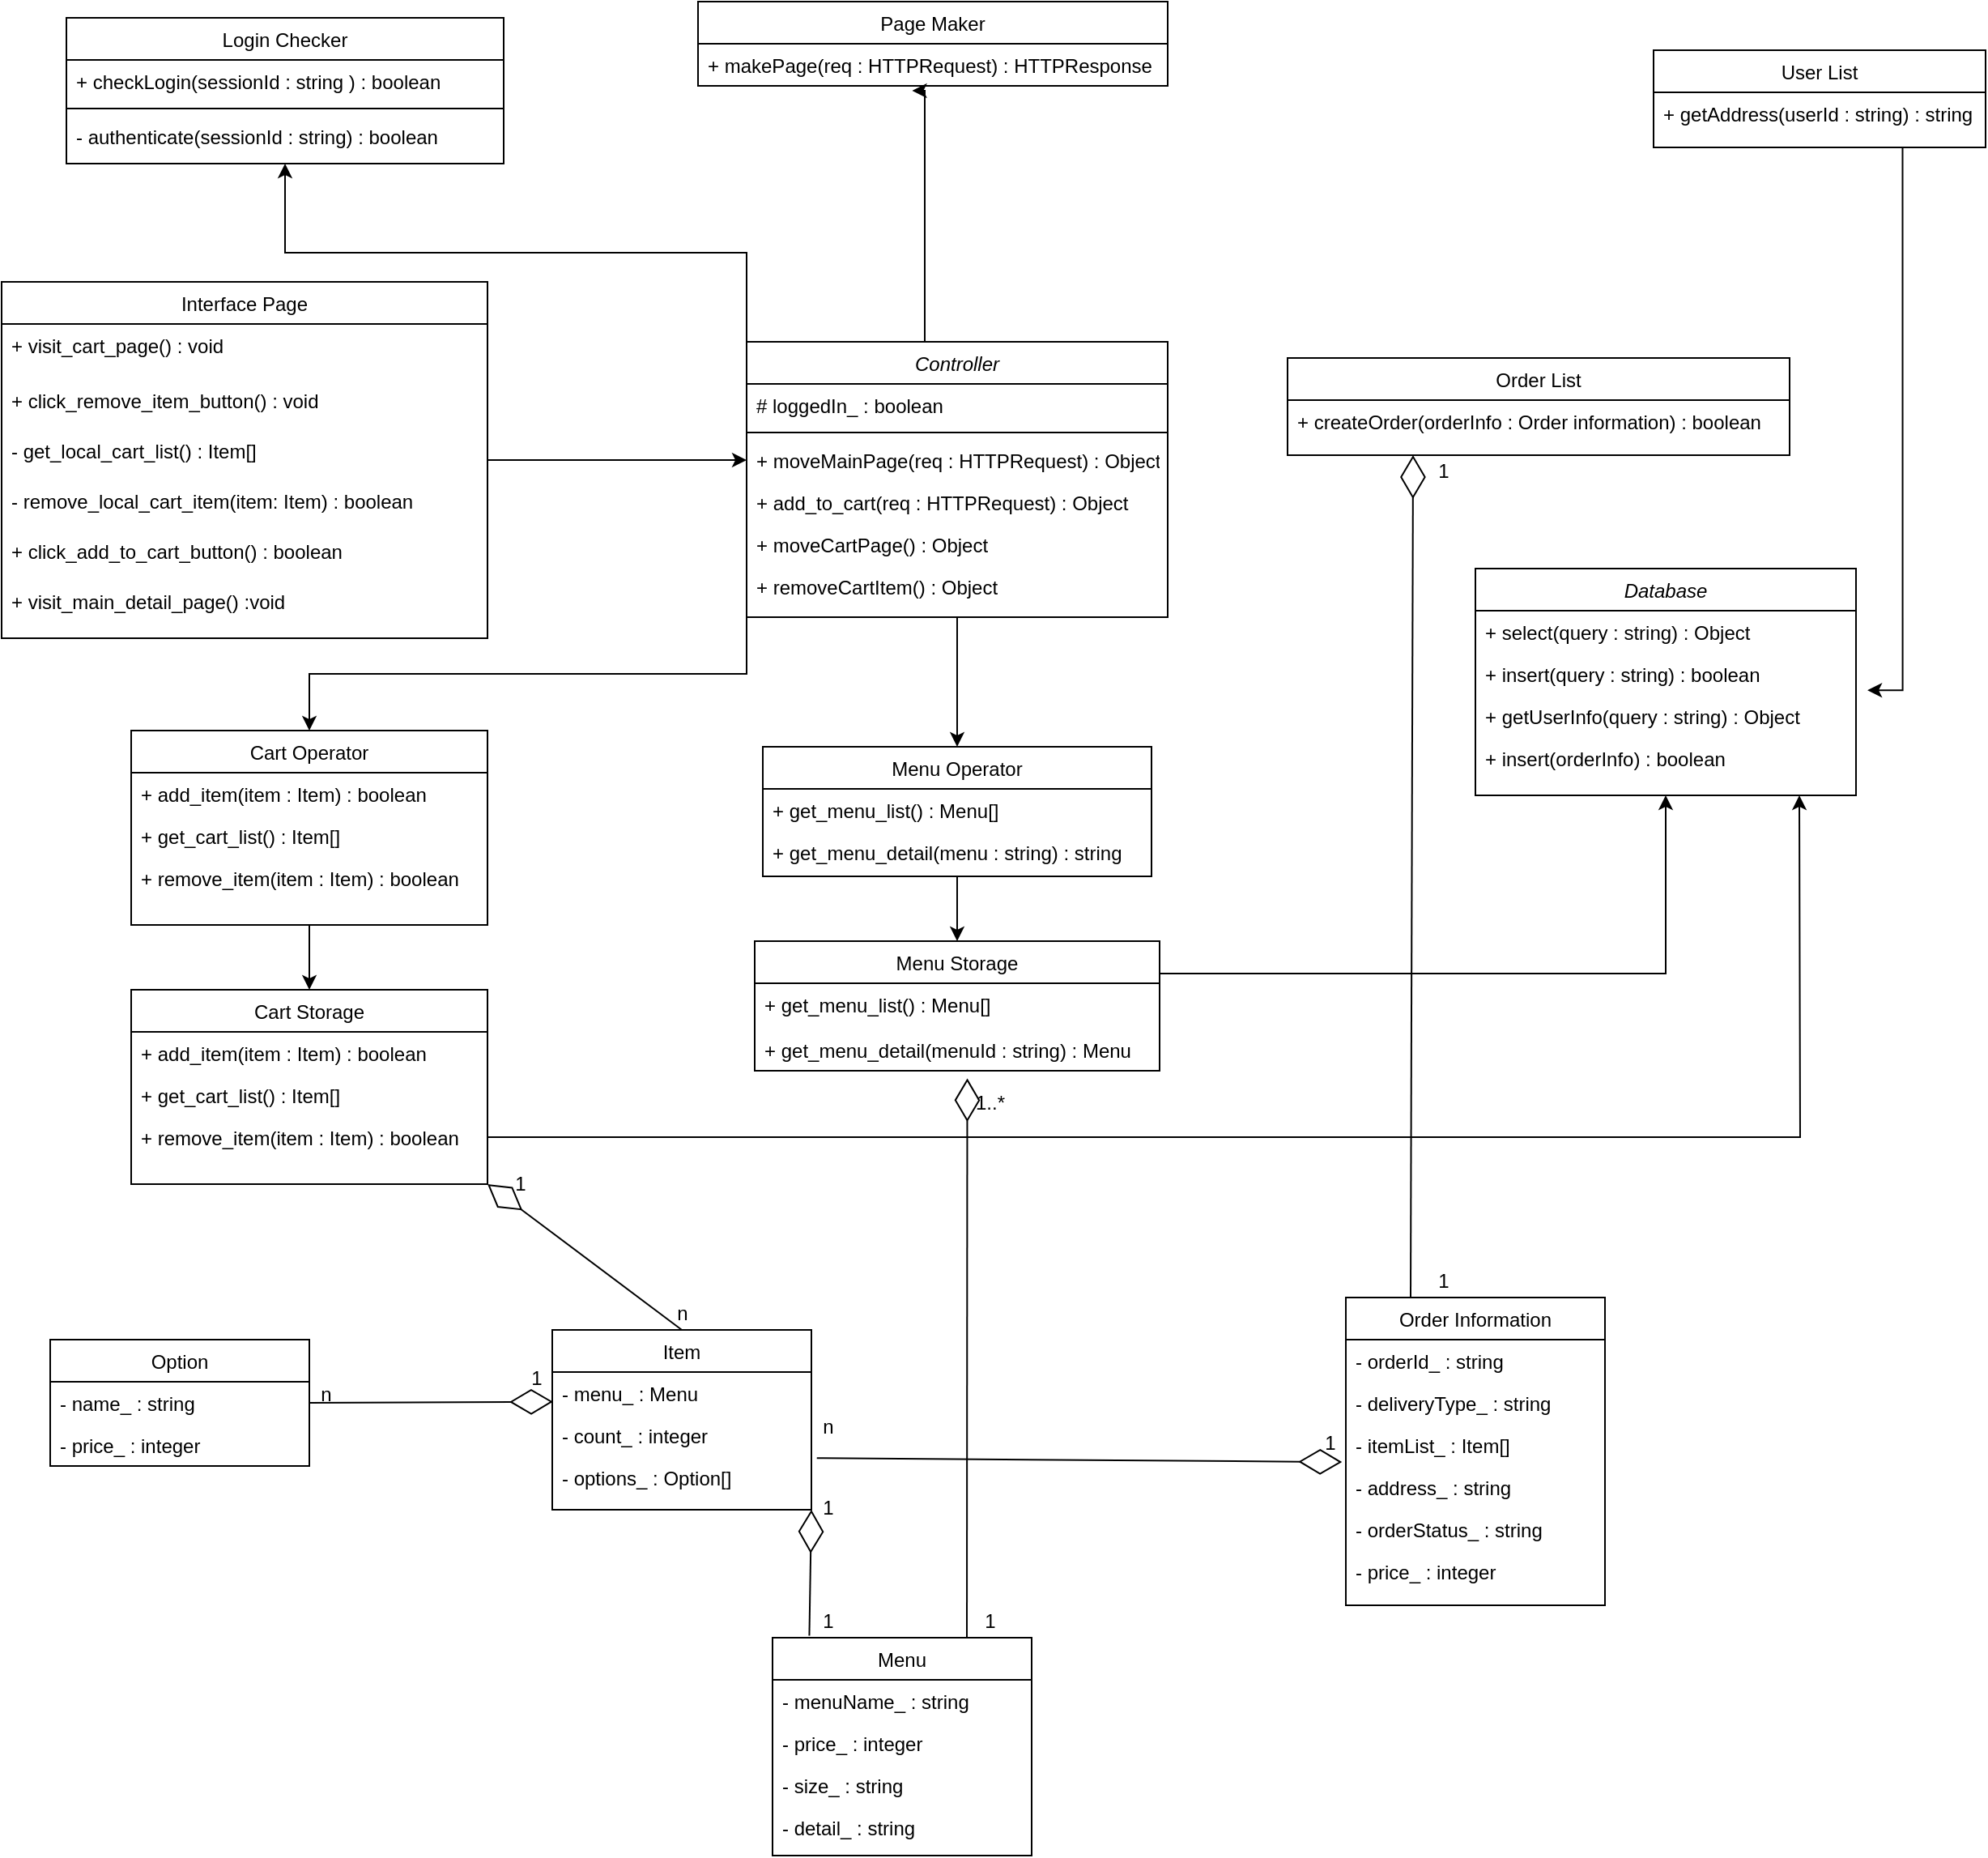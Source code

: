 <mxfile version="14.6.12" type="onedrive"><diagram id="1dLgHRl-IHFtpk0HVeJ2" name="Page-1"><mxGraphModel dx="1351" dy="921" grid="1" gridSize="10" guides="1" tooltips="1" connect="1" arrows="1" fold="1" page="1" pageScale="1" pageWidth="1654" pageHeight="1169" math="0" shadow="0"><root><mxCell id="0"/><mxCell id="1" parent="0"/><mxCell id="giQ98dO0JdtS1RLDbvFb-123" style="edgeStyle=orthogonalEdgeStyle;rounded=0;orthogonalLoop=1;jettySize=auto;html=1;exitX=0;exitY=0;exitDx=0;exitDy=0;entryX=0.5;entryY=1;entryDx=0;entryDy=0;" edge="1" parent="1" source="giQ98dO0JdtS1RLDbvFb-46" target="giQ98dO0JdtS1RLDbvFb-118"><mxGeometry relative="1" as="geometry"/></mxCell><mxCell id="giQ98dO0JdtS1RLDbvFb-125" style="edgeStyle=orthogonalEdgeStyle;rounded=0;orthogonalLoop=1;jettySize=auto;html=1;exitX=0;exitY=1;exitDx=0;exitDy=0;entryX=0.5;entryY=0;entryDx=0;entryDy=0;" edge="1" parent="1" source="giQ98dO0JdtS1RLDbvFb-46" target="giQ98dO0JdtS1RLDbvFb-60"><mxGeometry relative="1" as="geometry"/></mxCell><mxCell id="giQ98dO0JdtS1RLDbvFb-126" style="edgeStyle=orthogonalEdgeStyle;rounded=0;orthogonalLoop=1;jettySize=auto;html=1;entryX=0.5;entryY=0;entryDx=0;entryDy=0;" edge="1" parent="1" source="giQ98dO0JdtS1RLDbvFb-46" target="giQ98dO0JdtS1RLDbvFb-56"><mxGeometry relative="1" as="geometry"/></mxCell><mxCell id="giQ98dO0JdtS1RLDbvFb-46" value="Controller" style="swimlane;fontStyle=2;align=center;verticalAlign=top;childLayout=stackLayout;horizontal=1;startSize=26;horizontalStack=0;resizeParent=1;resizeLast=0;collapsible=1;marginBottom=0;rounded=0;shadow=0;strokeWidth=1;" vertex="1" parent="1"><mxGeometry x="510" y="250" width="260" height="170" as="geometry"><mxRectangle x="220" y="120" width="160" height="26" as="alternateBounds"/></mxGeometry></mxCell><mxCell id="giQ98dO0JdtS1RLDbvFb-47" value="# loggedIn_ : boolean" style="text;align=left;verticalAlign=top;spacingLeft=4;spacingRight=4;overflow=hidden;rotatable=0;points=[[0,0.5],[1,0.5]];portConstraint=eastwest;" vertex="1" parent="giQ98dO0JdtS1RLDbvFb-46"><mxGeometry y="26" width="260" height="26" as="geometry"/></mxCell><mxCell id="giQ98dO0JdtS1RLDbvFb-48" value="" style="line;html=1;strokeWidth=1;align=left;verticalAlign=middle;spacingTop=-1;spacingLeft=3;spacingRight=3;rotatable=0;labelPosition=right;points=[];portConstraint=eastwest;" vertex="1" parent="giQ98dO0JdtS1RLDbvFb-46"><mxGeometry y="52" width="260" height="8" as="geometry"/></mxCell><mxCell id="giQ98dO0JdtS1RLDbvFb-49" value="+ moveMainPage(req : HTTPRequest) : Object" style="text;align=left;verticalAlign=top;spacingLeft=4;spacingRight=4;overflow=hidden;rotatable=0;points=[[0,0.5],[1,0.5]];portConstraint=eastwest;" vertex="1" parent="giQ98dO0JdtS1RLDbvFb-46"><mxGeometry y="60" width="260" height="26" as="geometry"/></mxCell><mxCell id="giQ98dO0JdtS1RLDbvFb-50" value="+ add_to_cart(req : HTTPRequest) : Object" style="text;align=left;verticalAlign=top;spacingLeft=4;spacingRight=4;overflow=hidden;rotatable=0;points=[[0,0.5],[1,0.5]];portConstraint=eastwest;" vertex="1" parent="giQ98dO0JdtS1RLDbvFb-46"><mxGeometry y="86" width="260" height="26" as="geometry"/></mxCell><mxCell id="giQ98dO0JdtS1RLDbvFb-108" value="+ moveCartPage() : Object" style="text;align=left;verticalAlign=top;spacingLeft=4;spacingRight=4;overflow=hidden;rotatable=0;points=[[0,0.5],[1,0.5]];portConstraint=eastwest;" vertex="1" parent="giQ98dO0JdtS1RLDbvFb-46"><mxGeometry y="112" width="260" height="26" as="geometry"/></mxCell><mxCell id="giQ98dO0JdtS1RLDbvFb-109" value="+ removeCartItem() : Object" style="text;align=left;verticalAlign=top;spacingLeft=4;spacingRight=4;overflow=hidden;rotatable=0;points=[[0,0.5],[1,0.5]];portConstraint=eastwest;" vertex="1" parent="giQ98dO0JdtS1RLDbvFb-46"><mxGeometry y="138" width="260" height="26" as="geometry"/></mxCell><mxCell id="giQ98dO0JdtS1RLDbvFb-51" value="Page Maker" style="swimlane;fontStyle=0;align=center;verticalAlign=top;childLayout=stackLayout;horizontal=1;startSize=26;horizontalStack=0;resizeParent=1;resizeLast=0;collapsible=1;marginBottom=0;rounded=0;shadow=0;strokeWidth=1;" vertex="1" parent="1"><mxGeometry x="480" y="40" width="290" height="52" as="geometry"><mxRectangle x="550" y="140" width="160" height="26" as="alternateBounds"/></mxGeometry></mxCell><mxCell id="giQ98dO0JdtS1RLDbvFb-52" value="+ makePage(req : HTTPRequest) : HTTPResponse" style="text;align=left;verticalAlign=top;spacingLeft=4;spacingRight=4;overflow=hidden;rotatable=0;points=[[0,0.5],[1,0.5]];portConstraint=eastwest;" vertex="1" parent="giQ98dO0JdtS1RLDbvFb-51"><mxGeometry y="26" width="290" height="26" as="geometry"/></mxCell><mxCell id="giQ98dO0JdtS1RLDbvFb-55" style="edgeStyle=orthogonalEdgeStyle;rounded=0;orthogonalLoop=1;jettySize=auto;html=1;exitX=0.5;exitY=1;exitDx=0;exitDy=0;entryX=0.5;entryY=0;entryDx=0;entryDy=0;" edge="1" parent="1" source="giQ98dO0JdtS1RLDbvFb-56" target="giQ98dO0JdtS1RLDbvFb-72"><mxGeometry relative="1" as="geometry"/></mxCell><mxCell id="giQ98dO0JdtS1RLDbvFb-56" value="Menu Operator" style="swimlane;fontStyle=0;align=center;verticalAlign=top;childLayout=stackLayout;horizontal=1;startSize=26;horizontalStack=0;resizeParent=1;resizeLast=0;collapsible=1;marginBottom=0;rounded=0;shadow=0;strokeWidth=1;" vertex="1" parent="1"><mxGeometry x="520" y="500" width="240" height="80" as="geometry"><mxRectangle x="510" y="10" width="160" height="26" as="alternateBounds"/></mxGeometry></mxCell><mxCell id="giQ98dO0JdtS1RLDbvFb-57" value="+ get_menu_list() : Menu[]" style="text;align=left;verticalAlign=top;spacingLeft=4;spacingRight=4;overflow=hidden;rotatable=0;points=[[0,0.5],[1,0.5]];portConstraint=eastwest;" vertex="1" parent="giQ98dO0JdtS1RLDbvFb-56"><mxGeometry y="26" width="240" height="26" as="geometry"/></mxCell><mxCell id="giQ98dO0JdtS1RLDbvFb-58" value="+ get_menu_detail(menu : string) : string" style="text;align=left;verticalAlign=top;spacingLeft=4;spacingRight=4;overflow=hidden;rotatable=0;points=[[0,0.5],[1,0.5]];portConstraint=eastwest;" vertex="1" parent="giQ98dO0JdtS1RLDbvFb-56"><mxGeometry y="52" width="240" height="26" as="geometry"/></mxCell><mxCell id="giQ98dO0JdtS1RLDbvFb-59" style="edgeStyle=orthogonalEdgeStyle;rounded=0;orthogonalLoop=1;jettySize=auto;html=1;entryX=0.5;entryY=0;entryDx=0;entryDy=0;" edge="1" parent="1" source="giQ98dO0JdtS1RLDbvFb-60" target="giQ98dO0JdtS1RLDbvFb-76"><mxGeometry relative="1" as="geometry"/></mxCell><mxCell id="giQ98dO0JdtS1RLDbvFb-60" value="Cart Operator" style="swimlane;fontStyle=0;align=center;verticalAlign=top;childLayout=stackLayout;horizontal=1;startSize=26;horizontalStack=0;resizeParent=1;resizeLast=0;collapsible=1;marginBottom=0;rounded=0;shadow=0;strokeWidth=1;" vertex="1" parent="1"><mxGeometry x="130" y="490" width="220" height="120" as="geometry"><mxRectangle x="510" y="10" width="160" height="26" as="alternateBounds"/></mxGeometry></mxCell><mxCell id="giQ98dO0JdtS1RLDbvFb-61" value="+ add_item(item : Item) : boolean" style="text;align=left;verticalAlign=top;spacingLeft=4;spacingRight=4;overflow=hidden;rotatable=0;points=[[0,0.5],[1,0.5]];portConstraint=eastwest;" vertex="1" parent="giQ98dO0JdtS1RLDbvFb-60"><mxGeometry y="26" width="220" height="26" as="geometry"/></mxCell><mxCell id="giQ98dO0JdtS1RLDbvFb-110" value="+ get_cart_list() : Item[]" style="text;align=left;verticalAlign=top;spacingLeft=4;spacingRight=4;overflow=hidden;rotatable=0;points=[[0,0.5],[1,0.5]];portConstraint=eastwest;" vertex="1" parent="giQ98dO0JdtS1RLDbvFb-60"><mxGeometry y="52" width="220" height="26" as="geometry"/></mxCell><mxCell id="giQ98dO0JdtS1RLDbvFb-111" value="+ remove_item(item : Item) : boolean" style="text;align=left;verticalAlign=top;spacingLeft=4;spacingRight=4;overflow=hidden;rotatable=0;points=[[0,0.5],[1,0.5]];portConstraint=eastwest;" vertex="1" parent="giQ98dO0JdtS1RLDbvFb-60"><mxGeometry y="78" width="220" height="26" as="geometry"/></mxCell><mxCell id="giQ98dO0JdtS1RLDbvFb-66" style="edgeStyle=orthogonalEdgeStyle;rounded=0;orthogonalLoop=1;jettySize=auto;html=1;entryX=0.456;entryY=1.115;entryDx=0;entryDy=0;entryPerimeter=0;" edge="1" parent="1" target="giQ98dO0JdtS1RLDbvFb-52"><mxGeometry relative="1" as="geometry"><Array as="points"><mxPoint x="620" y="95"/></Array><mxPoint x="620" y="250" as="sourcePoint"/></mxGeometry></mxCell><mxCell id="giQ98dO0JdtS1RLDbvFb-67" value="Database" style="swimlane;fontStyle=2;align=center;verticalAlign=top;childLayout=stackLayout;horizontal=1;startSize=26;horizontalStack=0;resizeParent=1;resizeLast=0;collapsible=1;marginBottom=0;rounded=0;shadow=0;strokeWidth=1;" vertex="1" parent="1"><mxGeometry x="960" y="390" width="235" height="140" as="geometry"><mxRectangle x="220" y="120" width="160" height="26" as="alternateBounds"/></mxGeometry></mxCell><mxCell id="giQ98dO0JdtS1RLDbvFb-68" value="+ select(query : string) : Object" style="text;align=left;verticalAlign=top;spacingLeft=4;spacingRight=4;overflow=hidden;rotatable=0;points=[[0,0.5],[1,0.5]];portConstraint=eastwest;" vertex="1" parent="giQ98dO0JdtS1RLDbvFb-67"><mxGeometry y="26" width="235" height="26" as="geometry"/></mxCell><mxCell id="giQ98dO0JdtS1RLDbvFb-69" value="+ insert(query : string) : boolean" style="text;align=left;verticalAlign=top;spacingLeft=4;spacingRight=4;overflow=hidden;rotatable=0;points=[[0,0.5],[1,0.5]];portConstraint=eastwest;" vertex="1" parent="giQ98dO0JdtS1RLDbvFb-67"><mxGeometry y="52" width="235" height="26" as="geometry"/></mxCell><mxCell id="giQ98dO0JdtS1RLDbvFb-147" value="+ getUserInfo(query : string) : Object" style="text;align=left;verticalAlign=top;spacingLeft=4;spacingRight=4;overflow=hidden;rotatable=0;points=[[0,0.5],[1,0.5]];portConstraint=eastwest;" vertex="1" parent="giQ98dO0JdtS1RLDbvFb-67"><mxGeometry y="78" width="235" height="26" as="geometry"/></mxCell><mxCell id="giQ98dO0JdtS1RLDbvFb-148" value="+ insert(orderInfo) : boolean" style="text;align=left;verticalAlign=top;spacingLeft=4;spacingRight=4;overflow=hidden;rotatable=0;points=[[0,0.5],[1,0.5]];portConstraint=eastwest;" vertex="1" parent="giQ98dO0JdtS1RLDbvFb-67"><mxGeometry y="104" width="235" height="26" as="geometry"/></mxCell><mxCell id="giQ98dO0JdtS1RLDbvFb-145" style="edgeStyle=orthogonalEdgeStyle;rounded=0;orthogonalLoop=1;jettySize=auto;html=1;exitX=1;exitY=0.25;exitDx=0;exitDy=0;entryX=0.5;entryY=1;entryDx=0;entryDy=0;" edge="1" parent="1" source="giQ98dO0JdtS1RLDbvFb-72" target="giQ98dO0JdtS1RLDbvFb-67"><mxGeometry relative="1" as="geometry"/></mxCell><mxCell id="giQ98dO0JdtS1RLDbvFb-72" value="Menu Storage" style="swimlane;fontStyle=0;align=center;verticalAlign=top;childLayout=stackLayout;horizontal=1;startSize=26;horizontalStack=0;resizeParent=1;resizeLast=0;collapsible=1;marginBottom=0;rounded=0;shadow=0;strokeWidth=1;" vertex="1" parent="1"><mxGeometry x="515" y="620" width="250" height="80" as="geometry"><mxRectangle x="510" y="10" width="160" height="26" as="alternateBounds"/></mxGeometry></mxCell><mxCell id="giQ98dO0JdtS1RLDbvFb-73" value="+ get_menu_list() : Menu[]" style="text;align=left;verticalAlign=top;spacingLeft=4;spacingRight=4;overflow=hidden;rotatable=0;points=[[0,0.5],[1,0.5]];portConstraint=eastwest;" vertex="1" parent="giQ98dO0JdtS1RLDbvFb-72"><mxGeometry y="26" width="250" height="28" as="geometry"/></mxCell><mxCell id="giQ98dO0JdtS1RLDbvFb-74" value="+ get_menu_detail(menuId : string) : Menu" style="text;align=left;verticalAlign=top;spacingLeft=4;spacingRight=4;overflow=hidden;rotatable=0;points=[[0,0.5],[1,0.5]];portConstraint=eastwest;" vertex="1" parent="giQ98dO0JdtS1RLDbvFb-72"><mxGeometry y="54" width="250" height="26" as="geometry"/></mxCell><mxCell id="giQ98dO0JdtS1RLDbvFb-76" value="Cart Storage" style="swimlane;fontStyle=0;align=center;verticalAlign=top;childLayout=stackLayout;horizontal=1;startSize=26;horizontalStack=0;resizeParent=1;resizeLast=0;collapsible=1;marginBottom=0;rounded=0;shadow=0;strokeWidth=1;" vertex="1" parent="1"><mxGeometry x="130" y="650" width="220" height="120" as="geometry"><mxRectangle x="510" y="10" width="160" height="26" as="alternateBounds"/></mxGeometry></mxCell><mxCell id="giQ98dO0JdtS1RLDbvFb-77" value="+ add_item(item : Item) : boolean" style="text;align=left;verticalAlign=top;spacingLeft=4;spacingRight=4;overflow=hidden;rotatable=0;points=[[0,0.5],[1,0.5]];portConstraint=eastwest;" vertex="1" parent="giQ98dO0JdtS1RLDbvFb-76"><mxGeometry y="26" width="220" height="26" as="geometry"/></mxCell><mxCell id="giQ98dO0JdtS1RLDbvFb-116" value="+ get_cart_list() : Item[]" style="text;align=left;verticalAlign=top;spacingLeft=4;spacingRight=4;overflow=hidden;rotatable=0;points=[[0,0.5],[1,0.5]];portConstraint=eastwest;" vertex="1" parent="giQ98dO0JdtS1RLDbvFb-76"><mxGeometry y="52" width="220" height="26" as="geometry"/></mxCell><mxCell id="giQ98dO0JdtS1RLDbvFb-117" value="+ remove_item(item : Item) : boolean" style="text;align=left;verticalAlign=top;spacingLeft=4;spacingRight=4;overflow=hidden;rotatable=0;points=[[0,0.5],[1,0.5]];portConstraint=eastwest;" vertex="1" parent="giQ98dO0JdtS1RLDbvFb-76"><mxGeometry y="78" width="220" height="26" as="geometry"/></mxCell><mxCell id="giQ98dO0JdtS1RLDbvFb-78" value="Item" style="swimlane;fontStyle=0;align=center;verticalAlign=top;childLayout=stackLayout;horizontal=1;startSize=26;horizontalStack=0;resizeParent=1;resizeLast=0;collapsible=1;marginBottom=0;rounded=0;shadow=0;strokeWidth=1;" vertex="1" parent="1"><mxGeometry x="390" y="860" width="160" height="111" as="geometry"><mxRectangle x="510" y="10" width="160" height="26" as="alternateBounds"/></mxGeometry></mxCell><mxCell id="giQ98dO0JdtS1RLDbvFb-79" value="- menu_ : Menu" style="text;align=left;verticalAlign=top;spacingLeft=4;spacingRight=4;overflow=hidden;rotatable=0;points=[[0,0.5],[1,0.5]];portConstraint=eastwest;" vertex="1" parent="giQ98dO0JdtS1RLDbvFb-78"><mxGeometry y="26" width="160" height="26" as="geometry"/></mxCell><mxCell id="giQ98dO0JdtS1RLDbvFb-80" value="- count_ : integer" style="text;align=left;verticalAlign=top;spacingLeft=4;spacingRight=4;overflow=hidden;rotatable=0;points=[[0,0.5],[1,0.5]];portConstraint=eastwest;" vertex="1" parent="giQ98dO0JdtS1RLDbvFb-78"><mxGeometry y="52" width="160" height="26" as="geometry"/></mxCell><mxCell id="giQ98dO0JdtS1RLDbvFb-81" value="- options_ : Option[]" style="text;align=left;verticalAlign=top;spacingLeft=4;spacingRight=4;overflow=hidden;rotatable=0;points=[[0,0.5],[1,0.5]];portConstraint=eastwest;" vertex="1" parent="giQ98dO0JdtS1RLDbvFb-78"><mxGeometry y="78" width="160" height="26" as="geometry"/></mxCell><mxCell id="giQ98dO0JdtS1RLDbvFb-82" value="Menu" style="swimlane;fontStyle=0;align=center;verticalAlign=top;childLayout=stackLayout;horizontal=1;startSize=26;horizontalStack=0;resizeParent=1;resizeLast=0;collapsible=1;marginBottom=0;rounded=0;shadow=0;strokeWidth=1;" vertex="1" parent="1"><mxGeometry x="526" y="1050" width="160" height="134.5" as="geometry"><mxRectangle x="510" y="10" width="160" height="26" as="alternateBounds"/></mxGeometry></mxCell><mxCell id="giQ98dO0JdtS1RLDbvFb-83" value="- menuName_ : string" style="text;align=left;verticalAlign=top;spacingLeft=4;spacingRight=4;overflow=hidden;rotatable=0;points=[[0,0.5],[1,0.5]];portConstraint=eastwest;" vertex="1" parent="giQ98dO0JdtS1RLDbvFb-82"><mxGeometry y="26" width="160" height="26" as="geometry"/></mxCell><mxCell id="giQ98dO0JdtS1RLDbvFb-84" value="- price_ : integer" style="text;align=left;verticalAlign=top;spacingLeft=4;spacingRight=4;overflow=hidden;rotatable=0;points=[[0,0.5],[1,0.5]];portConstraint=eastwest;" vertex="1" parent="giQ98dO0JdtS1RLDbvFb-82"><mxGeometry y="52" width="160" height="26" as="geometry"/></mxCell><mxCell id="giQ98dO0JdtS1RLDbvFb-85" value="- size_ : string" style="text;align=left;verticalAlign=top;spacingLeft=4;spacingRight=4;overflow=hidden;rotatable=0;points=[[0,0.5],[1,0.5]];portConstraint=eastwest;" vertex="1" parent="giQ98dO0JdtS1RLDbvFb-82"><mxGeometry y="78" width="160" height="26" as="geometry"/></mxCell><mxCell id="giQ98dO0JdtS1RLDbvFb-86" value="- detail_ : string" style="text;align=left;verticalAlign=top;spacingLeft=4;spacingRight=4;overflow=hidden;rotatable=0;points=[[0,0.5],[1,0.5]];portConstraint=eastwest;" vertex="1" parent="giQ98dO0JdtS1RLDbvFb-82"><mxGeometry y="104" width="160" height="26" as="geometry"/></mxCell><mxCell id="giQ98dO0JdtS1RLDbvFb-87" value="Option" style="swimlane;fontStyle=0;align=center;verticalAlign=top;childLayout=stackLayout;horizontal=1;startSize=26;horizontalStack=0;resizeParent=1;resizeLast=0;collapsible=1;marginBottom=0;rounded=0;shadow=0;strokeWidth=1;" vertex="1" parent="1"><mxGeometry x="80" y="866" width="160" height="78" as="geometry"><mxRectangle x="510" y="10" width="160" height="26" as="alternateBounds"/></mxGeometry></mxCell><mxCell id="giQ98dO0JdtS1RLDbvFb-88" value="- name_ : string" style="text;align=left;verticalAlign=top;spacingLeft=4;spacingRight=4;overflow=hidden;rotatable=0;points=[[0,0.5],[1,0.5]];portConstraint=eastwest;" vertex="1" parent="giQ98dO0JdtS1RLDbvFb-87"><mxGeometry y="26" width="160" height="26" as="geometry"/></mxCell><mxCell id="giQ98dO0JdtS1RLDbvFb-89" value="- price_ : integer" style="text;align=left;verticalAlign=top;spacingLeft=4;spacingRight=4;overflow=hidden;rotatable=0;points=[[0,0.5],[1,0.5]];portConstraint=eastwest;" vertex="1" parent="giQ98dO0JdtS1RLDbvFb-87"><mxGeometry y="52" width="160" height="26" as="geometry"/></mxCell><mxCell id="giQ98dO0JdtS1RLDbvFb-90" value="" style="endArrow=diamondThin;endFill=0;endSize=24;html=1;exitX=1;exitY=0.5;exitDx=0;exitDy=0;entryX=0.003;entryY=0.705;entryDx=0;entryDy=0;entryPerimeter=0;" edge="1" parent="1" source="giQ98dO0JdtS1RLDbvFb-88" target="giQ98dO0JdtS1RLDbvFb-79"><mxGeometry width="160" relative="1" as="geometry"><mxPoint x="320.32" y="458.998" as="sourcePoint"/><mxPoint x="420" y="458.82" as="targetPoint"/></mxGeometry></mxCell><mxCell id="giQ98dO0JdtS1RLDbvFb-91" value="" style="endArrow=diamondThin;endFill=0;endSize=24;html=1;exitX=0.5;exitY=0;exitDx=0;exitDy=0;entryX=1;entryY=1;entryDx=0;entryDy=0;" edge="1" parent="1" source="giQ98dO0JdtS1RLDbvFb-78" target="giQ98dO0JdtS1RLDbvFb-76"><mxGeometry width="160" relative="1" as="geometry"><mxPoint x="330.32" y="468.998" as="sourcePoint"/><mxPoint x="430" y="468.82" as="targetPoint"/></mxGeometry></mxCell><mxCell id="giQ98dO0JdtS1RLDbvFb-92" value="" style="endArrow=diamondThin;endFill=0;endSize=24;html=1;exitX=0.75;exitY=0;exitDx=0;exitDy=0;entryX=0.525;entryY=1.181;entryDx=0;entryDy=0;entryPerimeter=0;" edge="1" parent="1" source="giQ98dO0JdtS1RLDbvFb-82" target="giQ98dO0JdtS1RLDbvFb-74"><mxGeometry width="160" relative="1" as="geometry"><mxPoint x="1010.0" y="385.338" as="sourcePoint"/><mxPoint x="1109.68" y="385.16" as="targetPoint"/><Array as="points"/></mxGeometry></mxCell><mxCell id="giQ98dO0JdtS1RLDbvFb-106" style="edgeStyle=orthogonalEdgeStyle;rounded=0;orthogonalLoop=1;jettySize=auto;html=1;entryX=0;entryY=0.5;entryDx=0;entryDy=0;" edge="1" parent="1" source="giQ98dO0JdtS1RLDbvFb-99" target="giQ98dO0JdtS1RLDbvFb-49"><mxGeometry relative="1" as="geometry"/></mxCell><mxCell id="giQ98dO0JdtS1RLDbvFb-99" value="Interface Page" style="swimlane;fontStyle=0;align=center;verticalAlign=top;childLayout=stackLayout;horizontal=1;startSize=26;horizontalStack=0;resizeParent=1;resizeLast=0;collapsible=1;marginBottom=0;rounded=0;shadow=0;strokeWidth=1;" vertex="1" parent="1"><mxGeometry x="50" y="213" width="300" height="220" as="geometry"><mxRectangle x="510" y="10" width="160" height="26" as="alternateBounds"/></mxGeometry></mxCell><mxCell id="giQ98dO0JdtS1RLDbvFb-100" value="+ visit_cart_page() : void&#xa;" style="text;align=left;verticalAlign=top;spacingLeft=4;spacingRight=4;overflow=hidden;rotatable=0;points=[[0,0.5],[1,0.5]];portConstraint=eastwest;" vertex="1" parent="giQ98dO0JdtS1RLDbvFb-99"><mxGeometry y="26" width="300" height="34" as="geometry"/></mxCell><mxCell id="giQ98dO0JdtS1RLDbvFb-101" value="+ click_remove_item_button() : void" style="text;align=left;verticalAlign=top;spacingLeft=4;spacingRight=4;overflow=hidden;rotatable=0;points=[[0,0.5],[1,0.5]];portConstraint=eastwest;" vertex="1" parent="giQ98dO0JdtS1RLDbvFb-99"><mxGeometry y="60" width="300" height="31" as="geometry"/></mxCell><mxCell id="giQ98dO0JdtS1RLDbvFb-102" value="- get_local_cart_list() : Item[]" style="text;align=left;verticalAlign=top;spacingLeft=4;spacingRight=4;overflow=hidden;rotatable=0;points=[[0,0.5],[1,0.5]];portConstraint=eastwest;" vertex="1" parent="giQ98dO0JdtS1RLDbvFb-99"><mxGeometry y="91" width="300" height="31" as="geometry"/></mxCell><mxCell id="giQ98dO0JdtS1RLDbvFb-103" value="- remove_local_cart_item(item: Item) : boolean" style="text;align=left;verticalAlign=top;spacingLeft=4;spacingRight=4;overflow=hidden;rotatable=0;points=[[0,0.5],[1,0.5]];portConstraint=eastwest;" vertex="1" parent="giQ98dO0JdtS1RLDbvFb-99"><mxGeometry y="122" width="300" height="31" as="geometry"/></mxCell><mxCell id="giQ98dO0JdtS1RLDbvFb-104" value="+ click_add_to_cart_button() : boolean" style="text;align=left;verticalAlign=top;spacingLeft=4;spacingRight=4;overflow=hidden;rotatable=0;points=[[0,0.5],[1,0.5]];portConstraint=eastwest;" vertex="1" parent="giQ98dO0JdtS1RLDbvFb-99"><mxGeometry y="153" width="300" height="31" as="geometry"/></mxCell><mxCell id="giQ98dO0JdtS1RLDbvFb-105" value="+ visit_main_detail_page() :void&#xa;" style="text;align=left;verticalAlign=top;spacingLeft=4;spacingRight=4;overflow=hidden;rotatable=0;points=[[0,0.5],[1,0.5]];portConstraint=eastwest;" vertex="1" parent="giQ98dO0JdtS1RLDbvFb-99"><mxGeometry y="184" width="300" height="34" as="geometry"/></mxCell><mxCell id="giQ98dO0JdtS1RLDbvFb-118" value="Login Checker" style="swimlane;fontStyle=0;align=center;verticalAlign=top;childLayout=stackLayout;horizontal=1;startSize=26;horizontalStack=0;resizeParent=1;resizeLast=0;collapsible=1;marginBottom=0;rounded=0;shadow=0;strokeWidth=1;" vertex="1" parent="1"><mxGeometry x="90" y="50" width="270" height="90" as="geometry"><mxRectangle x="550" y="140" width="160" height="26" as="alternateBounds"/></mxGeometry></mxCell><mxCell id="giQ98dO0JdtS1RLDbvFb-119" value="+ checkLogin(sessionId : string ) : boolean" style="text;align=left;verticalAlign=top;spacingLeft=4;spacingRight=4;overflow=hidden;rotatable=0;points=[[0,0.5],[1,0.5]];portConstraint=eastwest;" vertex="1" parent="giQ98dO0JdtS1RLDbvFb-118"><mxGeometry y="26" width="270" height="26" as="geometry"/></mxCell><mxCell id="giQ98dO0JdtS1RLDbvFb-120" value="" style="line;html=1;strokeWidth=1;align=left;verticalAlign=middle;spacingTop=-1;spacingLeft=3;spacingRight=3;rotatable=0;labelPosition=right;points=[];portConstraint=eastwest;" vertex="1" parent="giQ98dO0JdtS1RLDbvFb-118"><mxGeometry y="52" width="270" height="8" as="geometry"/></mxCell><mxCell id="giQ98dO0JdtS1RLDbvFb-121" value="- authenticate(sessionId : string) : boolean" style="text;align=left;verticalAlign=top;spacingLeft=4;spacingRight=4;overflow=hidden;rotatable=0;points=[[0,0.5],[1,0.5]];portConstraint=eastwest;" vertex="1" parent="giQ98dO0JdtS1RLDbvFb-118"><mxGeometry y="60" width="270" height="26" as="geometry"/></mxCell><mxCell id="giQ98dO0JdtS1RLDbvFb-127" value="" style="endArrow=diamondThin;endFill=0;endSize=24;html=1;exitX=0.142;exitY=-0.009;exitDx=0;exitDy=0;entryX=1;entryY=1;entryDx=0;entryDy=0;exitPerimeter=0;" edge="1" parent="1" source="giQ98dO0JdtS1RLDbvFb-82" target="giQ98dO0JdtS1RLDbvFb-78"><mxGeometry width="160" relative="1" as="geometry"><mxPoint x="700" y="1040" as="sourcePoint"/><mxPoint x="492" y="1061" as="targetPoint"/></mxGeometry></mxCell><mxCell id="giQ98dO0JdtS1RLDbvFb-144" style="edgeStyle=orthogonalEdgeStyle;rounded=0;orthogonalLoop=1;jettySize=auto;html=1;exitX=0.75;exitY=1;exitDx=0;exitDy=0;entryX=1.03;entryY=0.889;entryDx=0;entryDy=0;entryPerimeter=0;" edge="1" parent="1" source="giQ98dO0JdtS1RLDbvFb-129" target="giQ98dO0JdtS1RLDbvFb-69"><mxGeometry relative="1" as="geometry"/></mxCell><mxCell id="giQ98dO0JdtS1RLDbvFb-129" value="User List" style="swimlane;fontStyle=0;align=center;verticalAlign=top;childLayout=stackLayout;horizontal=1;startSize=26;horizontalStack=0;resizeParent=1;resizeLast=0;collapsible=1;marginBottom=0;rounded=0;shadow=0;strokeWidth=1;" vertex="1" parent="1"><mxGeometry x="1070" y="70" width="205" height="60" as="geometry"><mxRectangle x="510" y="10" width="160" height="26" as="alternateBounds"/></mxGeometry></mxCell><mxCell id="giQ98dO0JdtS1RLDbvFb-130" value="+ getAddress(userId : string) : string" style="text;align=left;verticalAlign=top;spacingLeft=4;spacingRight=4;overflow=hidden;rotatable=0;points=[[0,0.5],[1,0.5]];portConstraint=eastwest;" vertex="1" parent="giQ98dO0JdtS1RLDbvFb-129"><mxGeometry y="26" width="205" height="26" as="geometry"/></mxCell><mxCell id="giQ98dO0JdtS1RLDbvFb-131" value="Order List" style="swimlane;fontStyle=0;align=center;verticalAlign=top;childLayout=stackLayout;horizontal=1;startSize=26;horizontalStack=0;resizeParent=1;resizeLast=0;collapsible=1;marginBottom=0;rounded=0;shadow=0;strokeWidth=1;" vertex="1" parent="1"><mxGeometry x="844" y="260" width="310" height="60" as="geometry"><mxRectangle x="510" y="10" width="160" height="26" as="alternateBounds"/></mxGeometry></mxCell><mxCell id="giQ98dO0JdtS1RLDbvFb-132" value="+ createOrder(orderInfo : Order information) : boolean" style="text;align=left;verticalAlign=top;spacingLeft=4;spacingRight=4;overflow=hidden;rotatable=0;points=[[0,0.5],[1,0.5]];portConstraint=eastwest;" vertex="1" parent="giQ98dO0JdtS1RLDbvFb-131"><mxGeometry y="26" width="310" height="26" as="geometry"/></mxCell><mxCell id="giQ98dO0JdtS1RLDbvFb-133" value="Order Information" style="swimlane;fontStyle=0;align=center;verticalAlign=top;childLayout=stackLayout;horizontal=1;startSize=26;horizontalStack=0;resizeParent=1;resizeLast=0;collapsible=1;marginBottom=0;rounded=0;shadow=0;strokeWidth=1;" vertex="1" parent="1"><mxGeometry x="880" y="840" width="160" height="190" as="geometry"><mxRectangle x="510" y="10" width="160" height="26" as="alternateBounds"/></mxGeometry></mxCell><mxCell id="giQ98dO0JdtS1RLDbvFb-134" value="- orderId_ : string" style="text;align=left;verticalAlign=top;spacingLeft=4;spacingRight=4;overflow=hidden;rotatable=0;points=[[0,0.5],[1,0.5]];portConstraint=eastwest;" vertex="1" parent="giQ98dO0JdtS1RLDbvFb-133"><mxGeometry y="26" width="160" height="26" as="geometry"/></mxCell><mxCell id="giQ98dO0JdtS1RLDbvFb-135" value="- deliveryType_ : string" style="text;align=left;verticalAlign=top;spacingLeft=4;spacingRight=4;overflow=hidden;rotatable=0;points=[[0,0.5],[1,0.5]];portConstraint=eastwest;" vertex="1" parent="giQ98dO0JdtS1RLDbvFb-133"><mxGeometry y="52" width="160" height="26" as="geometry"/></mxCell><mxCell id="giQ98dO0JdtS1RLDbvFb-136" value="- itemList_ : Item[]" style="text;align=left;verticalAlign=top;spacingLeft=4;spacingRight=4;overflow=hidden;rotatable=0;points=[[0,0.5],[1,0.5]];portConstraint=eastwest;" vertex="1" parent="giQ98dO0JdtS1RLDbvFb-133"><mxGeometry y="78" width="160" height="26" as="geometry"/></mxCell><mxCell id="giQ98dO0JdtS1RLDbvFb-137" value="- address_ : string" style="text;align=left;verticalAlign=top;spacingLeft=4;spacingRight=4;overflow=hidden;rotatable=0;points=[[0,0.5],[1,0.5]];portConstraint=eastwest;" vertex="1" parent="giQ98dO0JdtS1RLDbvFb-133"><mxGeometry y="104" width="160" height="26" as="geometry"/></mxCell><mxCell id="giQ98dO0JdtS1RLDbvFb-138" value="- orderStatus_ : string" style="text;align=left;verticalAlign=top;spacingLeft=4;spacingRight=4;overflow=hidden;rotatable=0;points=[[0,0.5],[1,0.5]];portConstraint=eastwest;" vertex="1" parent="giQ98dO0JdtS1RLDbvFb-133"><mxGeometry y="130" width="160" height="26" as="geometry"/></mxCell><mxCell id="giQ98dO0JdtS1RLDbvFb-139" value="- price_ : integer" style="text;align=left;verticalAlign=top;spacingLeft=4;spacingRight=4;overflow=hidden;rotatable=0;points=[[0,0.5],[1,0.5]];portConstraint=eastwest;" vertex="1" parent="giQ98dO0JdtS1RLDbvFb-133"><mxGeometry y="156" width="160" height="26" as="geometry"/></mxCell><mxCell id="giQ98dO0JdtS1RLDbvFb-141" value="" style="endArrow=diamondThin;endFill=0;endSize=24;html=1;exitX=1.021;exitY=0.044;exitDx=0;exitDy=0;entryX=-0.015;entryY=0.905;entryDx=0;entryDy=0;entryPerimeter=0;exitPerimeter=0;" edge="1" parent="1" source="giQ98dO0JdtS1RLDbvFb-81" target="giQ98dO0JdtS1RLDbvFb-136"><mxGeometry width="160" relative="1" as="geometry"><mxPoint x="654" y="1214" as="sourcePoint"/><mxPoint x="610.0" y="1030.0" as="targetPoint"/></mxGeometry></mxCell><mxCell id="giQ98dO0JdtS1RLDbvFb-142" value="" style="endArrow=diamondThin;endFill=0;endSize=24;html=1;exitX=0.25;exitY=0;exitDx=0;exitDy=0;entryX=0.25;entryY=1;entryDx=0;entryDy=0;" edge="1" parent="1" source="giQ98dO0JdtS1RLDbvFb-133" target="giQ98dO0JdtS1RLDbvFb-131"><mxGeometry width="160" relative="1" as="geometry"><mxPoint x="940" y="760.178" as="sourcePoint"/><mxPoint x="1035.68" y="760" as="targetPoint"/></mxGeometry></mxCell><mxCell id="giQ98dO0JdtS1RLDbvFb-146" style="edgeStyle=orthogonalEdgeStyle;rounded=0;orthogonalLoop=1;jettySize=auto;html=1;exitX=1;exitY=0.5;exitDx=0;exitDy=0;" edge="1" parent="1" source="giQ98dO0JdtS1RLDbvFb-117"><mxGeometry relative="1" as="geometry"><mxPoint x="1160" y="530" as="targetPoint"/></mxGeometry></mxCell><mxCell id="giQ98dO0JdtS1RLDbvFb-149" value="1" style="text;html=1;align=center;verticalAlign=middle;resizable=0;points=[];autosize=1;strokeColor=none;" vertex="1" parent="1"><mxGeometry x="360" y="760" width="20" height="20" as="geometry"/></mxCell><mxCell id="giQ98dO0JdtS1RLDbvFb-150" value="n" style="text;html=1;align=center;verticalAlign=middle;resizable=0;points=[];autosize=1;strokeColor=none;" vertex="1" parent="1"><mxGeometry x="460" y="840" width="20" height="20" as="geometry"/></mxCell><mxCell id="giQ98dO0JdtS1RLDbvFb-151" value="1" style="text;html=1;align=center;verticalAlign=middle;resizable=0;points=[];autosize=1;strokeColor=none;" vertex="1" parent="1"><mxGeometry x="370" y="880" width="20" height="20" as="geometry"/></mxCell><mxCell id="giQ98dO0JdtS1RLDbvFb-152" value="n" style="text;html=1;align=center;verticalAlign=middle;resizable=0;points=[];autosize=1;strokeColor=none;" vertex="1" parent="1"><mxGeometry x="240" y="890" width="20" height="20" as="geometry"/></mxCell><mxCell id="giQ98dO0JdtS1RLDbvFb-153" value="1" style="text;html=1;align=center;verticalAlign=middle;resizable=0;points=[];autosize=1;strokeColor=none;" vertex="1" parent="1"><mxGeometry x="550" y="960" width="20" height="20" as="geometry"/></mxCell><mxCell id="giQ98dO0JdtS1RLDbvFb-154" value="1" style="text;html=1;align=center;verticalAlign=middle;resizable=0;points=[];autosize=1;strokeColor=none;" vertex="1" parent="1"><mxGeometry x="550" y="1030" width="20" height="20" as="geometry"/></mxCell><mxCell id="giQ98dO0JdtS1RLDbvFb-155" value="1" style="text;html=1;align=center;verticalAlign=middle;resizable=0;points=[];autosize=1;strokeColor=none;" vertex="1" parent="1"><mxGeometry x="860" y="920" width="20" height="20" as="geometry"/></mxCell><mxCell id="giQ98dO0JdtS1RLDbvFb-156" value="n" style="text;html=1;align=center;verticalAlign=middle;resizable=0;points=[];autosize=1;strokeColor=none;" vertex="1" parent="1"><mxGeometry x="550" y="910" width="20" height="20" as="geometry"/></mxCell><mxCell id="giQ98dO0JdtS1RLDbvFb-157" value="1..*" style="text;html=1;align=center;verticalAlign=middle;resizable=0;points=[];autosize=1;strokeColor=none;" vertex="1" parent="1"><mxGeometry x="645" y="710" width="30" height="20" as="geometry"/></mxCell><mxCell id="giQ98dO0JdtS1RLDbvFb-158" value="1" style="text;html=1;align=center;verticalAlign=middle;resizable=0;points=[];autosize=1;strokeColor=none;" vertex="1" parent="1"><mxGeometry x="650" y="1030" width="20" height="20" as="geometry"/></mxCell><mxCell id="giQ98dO0JdtS1RLDbvFb-159" value="1" style="text;html=1;align=center;verticalAlign=middle;resizable=0;points=[];autosize=1;strokeColor=none;" vertex="1" parent="1"><mxGeometry x="930" y="320" width="20" height="20" as="geometry"/></mxCell><mxCell id="giQ98dO0JdtS1RLDbvFb-160" value="1" style="text;html=1;align=center;verticalAlign=middle;resizable=0;points=[];autosize=1;strokeColor=none;" vertex="1" parent="1"><mxGeometry x="930" y="820" width="20" height="20" as="geometry"/></mxCell></root></mxGraphModel></diagram></mxfile>